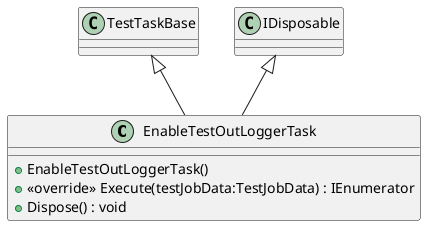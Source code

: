 @startuml
class EnableTestOutLoggerTask {
    + EnableTestOutLoggerTask()
    + <<override>> Execute(testJobData:TestJobData) : IEnumerator
    + Dispose() : void
}
TestTaskBase <|-- EnableTestOutLoggerTask
IDisposable <|-- EnableTestOutLoggerTask
@enduml
